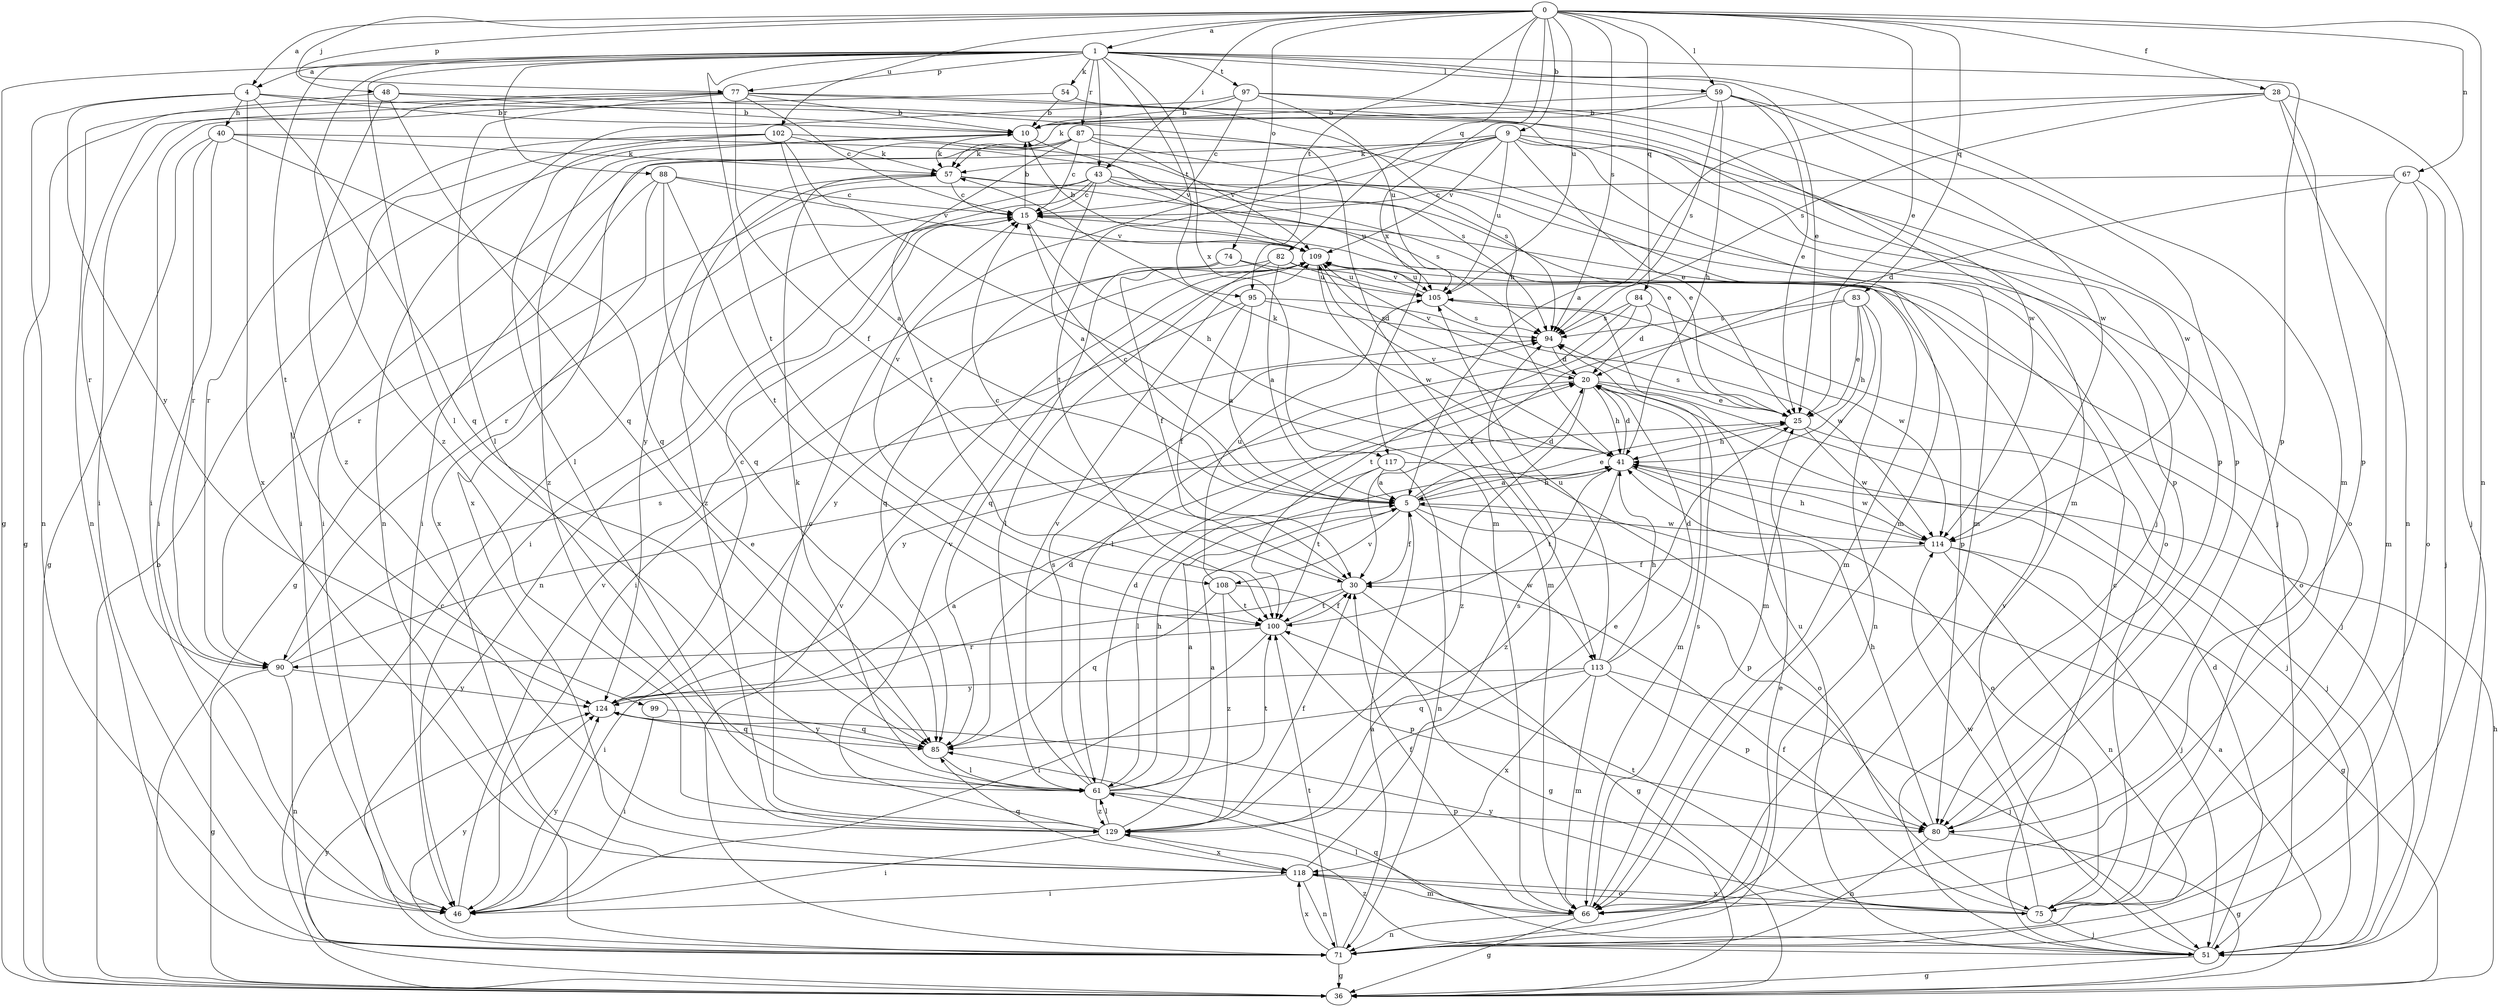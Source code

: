 strict digraph  {
0;
1;
4;
5;
9;
10;
15;
20;
25;
28;
30;
36;
40;
41;
43;
46;
48;
51;
54;
57;
59;
61;
66;
67;
71;
74;
75;
77;
80;
82;
83;
84;
85;
87;
88;
90;
94;
95;
97;
99;
100;
102;
105;
108;
109;
113;
114;
117;
118;
124;
129;
0 -> 1  [label=a];
0 -> 4  [label=a];
0 -> 9  [label=b];
0 -> 25  [label=e];
0 -> 28  [label=f];
0 -> 43  [label=i];
0 -> 48  [label=j];
0 -> 59  [label=l];
0 -> 67  [label=n];
0 -> 71  [label=n];
0 -> 74  [label=o];
0 -> 77  [label=p];
0 -> 82  [label=q];
0 -> 83  [label=q];
0 -> 84  [label=q];
0 -> 94  [label=s];
0 -> 95  [label=t];
0 -> 102  [label=u];
0 -> 105  [label=u];
0 -> 117  [label=x];
1 -> 4  [label=a];
1 -> 25  [label=e];
1 -> 36  [label=g];
1 -> 43  [label=i];
1 -> 54  [label=k];
1 -> 59  [label=l];
1 -> 61  [label=l];
1 -> 66  [label=m];
1 -> 77  [label=p];
1 -> 80  [label=p];
1 -> 87  [label=r];
1 -> 88  [label=r];
1 -> 95  [label=t];
1 -> 97  [label=t];
1 -> 99  [label=t];
1 -> 100  [label=t];
1 -> 117  [label=x];
1 -> 129  [label=z];
4 -> 10  [label=b];
4 -> 40  [label=h];
4 -> 71  [label=n];
4 -> 85  [label=q];
4 -> 113  [label=w];
4 -> 118  [label=x];
4 -> 124  [label=y];
5 -> 15  [label=c];
5 -> 20  [label=d];
5 -> 25  [label=e];
5 -> 30  [label=f];
5 -> 41  [label=h];
5 -> 80  [label=p];
5 -> 108  [label=v];
5 -> 113  [label=w];
5 -> 114  [label=w];
9 -> 25  [label=e];
9 -> 46  [label=i];
9 -> 57  [label=k];
9 -> 66  [label=m];
9 -> 80  [label=p];
9 -> 100  [label=t];
9 -> 105  [label=u];
9 -> 108  [label=v];
9 -> 109  [label=v];
9 -> 114  [label=w];
10 -> 57  [label=k];
10 -> 109  [label=v];
10 -> 129  [label=z];
15 -> 10  [label=b];
15 -> 41  [label=h];
15 -> 66  [label=m];
15 -> 71  [label=n];
15 -> 109  [label=v];
20 -> 25  [label=e];
20 -> 41  [label=h];
20 -> 51  [label=j];
20 -> 66  [label=m];
20 -> 109  [label=v];
20 -> 124  [label=y];
20 -> 129  [label=z];
25 -> 41  [label=h];
25 -> 51  [label=j];
25 -> 94  [label=s];
25 -> 114  [label=w];
28 -> 5  [label=a];
28 -> 10  [label=b];
28 -> 51  [label=j];
28 -> 71  [label=n];
28 -> 80  [label=p];
28 -> 94  [label=s];
30 -> 15  [label=c];
30 -> 36  [label=g];
30 -> 46  [label=i];
30 -> 100  [label=t];
36 -> 5  [label=a];
36 -> 10  [label=b];
36 -> 15  [label=c];
36 -> 41  [label=h];
36 -> 124  [label=y];
40 -> 36  [label=g];
40 -> 46  [label=i];
40 -> 57  [label=k];
40 -> 85  [label=q];
40 -> 90  [label=r];
40 -> 94  [label=s];
41 -> 5  [label=a];
41 -> 20  [label=d];
41 -> 57  [label=k];
41 -> 75  [label=o];
41 -> 100  [label=t];
41 -> 109  [label=v];
41 -> 114  [label=w];
41 -> 129  [label=z];
43 -> 5  [label=a];
43 -> 15  [label=c];
43 -> 25  [label=e];
43 -> 36  [label=g];
43 -> 46  [label=i];
43 -> 75  [label=o];
43 -> 90  [label=r];
43 -> 105  [label=u];
46 -> 109  [label=v];
46 -> 124  [label=y];
48 -> 10  [label=b];
48 -> 71  [label=n];
48 -> 80  [label=p];
48 -> 85  [label=q];
48 -> 129  [label=z];
51 -> 15  [label=c];
51 -> 20  [label=d];
51 -> 36  [label=g];
51 -> 85  [label=q];
51 -> 105  [label=u];
51 -> 109  [label=v];
51 -> 129  [label=z];
54 -> 10  [label=b];
54 -> 46  [label=i];
54 -> 51  [label=j];
57 -> 15  [label=c];
57 -> 25  [label=e];
57 -> 94  [label=s];
57 -> 124  [label=y];
57 -> 129  [label=z];
59 -> 10  [label=b];
59 -> 25  [label=e];
59 -> 41  [label=h];
59 -> 57  [label=k];
59 -> 80  [label=p];
59 -> 94  [label=s];
59 -> 114  [label=w];
61 -> 5  [label=a];
61 -> 20  [label=d];
61 -> 41  [label=h];
61 -> 57  [label=k];
61 -> 80  [label=p];
61 -> 94  [label=s];
61 -> 100  [label=t];
61 -> 109  [label=v];
61 -> 129  [label=z];
66 -> 30  [label=f];
66 -> 36  [label=g];
66 -> 61  [label=l];
66 -> 71  [label=n];
66 -> 94  [label=s];
67 -> 15  [label=c];
67 -> 20  [label=d];
67 -> 51  [label=j];
67 -> 66  [label=m];
67 -> 75  [label=o];
71 -> 5  [label=a];
71 -> 25  [label=e];
71 -> 36  [label=g];
71 -> 100  [label=t];
71 -> 109  [label=v];
71 -> 118  [label=x];
71 -> 124  [label=y];
74 -> 30  [label=f];
74 -> 75  [label=o];
74 -> 85  [label=q];
74 -> 105  [label=u];
75 -> 30  [label=f];
75 -> 51  [label=j];
75 -> 100  [label=t];
75 -> 114  [label=w];
75 -> 118  [label=x];
75 -> 124  [label=y];
77 -> 10  [label=b];
77 -> 15  [label=c];
77 -> 30  [label=f];
77 -> 36  [label=g];
77 -> 41  [label=h];
77 -> 46  [label=i];
77 -> 61  [label=l];
77 -> 90  [label=r];
77 -> 114  [label=w];
80 -> 36  [label=g];
80 -> 41  [label=h];
80 -> 71  [label=n];
82 -> 5  [label=a];
82 -> 61  [label=l];
82 -> 80  [label=p];
82 -> 85  [label=q];
82 -> 105  [label=u];
83 -> 25  [label=e];
83 -> 30  [label=f];
83 -> 41  [label=h];
83 -> 66  [label=m];
83 -> 71  [label=n];
83 -> 94  [label=s];
84 -> 20  [label=d];
84 -> 51  [label=j];
84 -> 61  [label=l];
84 -> 94  [label=s];
84 -> 100  [label=t];
85 -> 20  [label=d];
85 -> 61  [label=l];
85 -> 124  [label=y];
87 -> 15  [label=c];
87 -> 46  [label=i];
87 -> 57  [label=k];
87 -> 66  [label=m];
87 -> 75  [label=o];
87 -> 100  [label=t];
87 -> 109  [label=v];
87 -> 118  [label=x];
88 -> 15  [label=c];
88 -> 85  [label=q];
88 -> 90  [label=r];
88 -> 100  [label=t];
88 -> 109  [label=v];
88 -> 118  [label=x];
90 -> 25  [label=e];
90 -> 36  [label=g];
90 -> 71  [label=n];
90 -> 94  [label=s];
90 -> 124  [label=y];
94 -> 20  [label=d];
95 -> 5  [label=a];
95 -> 30  [label=f];
95 -> 94  [label=s];
95 -> 114  [label=w];
95 -> 124  [label=y];
97 -> 10  [label=b];
97 -> 15  [label=c];
97 -> 51  [label=j];
97 -> 66  [label=m];
97 -> 71  [label=n];
97 -> 105  [label=u];
99 -> 46  [label=i];
99 -> 85  [label=q];
100 -> 30  [label=f];
100 -> 46  [label=i];
100 -> 80  [label=p];
100 -> 90  [label=r];
102 -> 5  [label=a];
102 -> 46  [label=i];
102 -> 57  [label=k];
102 -> 61  [label=l];
102 -> 66  [label=m];
102 -> 90  [label=r];
102 -> 94  [label=s];
105 -> 94  [label=s];
105 -> 109  [label=v];
105 -> 114  [label=w];
108 -> 36  [label=g];
108 -> 85  [label=q];
108 -> 100  [label=t];
108 -> 105  [label=u];
108 -> 129  [label=z];
109 -> 10  [label=b];
109 -> 20  [label=d];
109 -> 46  [label=i];
109 -> 66  [label=m];
109 -> 105  [label=u];
113 -> 20  [label=d];
113 -> 41  [label=h];
113 -> 51  [label=j];
113 -> 66  [label=m];
113 -> 80  [label=p];
113 -> 85  [label=q];
113 -> 105  [label=u];
113 -> 118  [label=x];
113 -> 124  [label=y];
114 -> 30  [label=f];
114 -> 36  [label=g];
114 -> 41  [label=h];
114 -> 51  [label=j];
114 -> 71  [label=n];
117 -> 5  [label=a];
117 -> 61  [label=l];
117 -> 71  [label=n];
117 -> 75  [label=o];
117 -> 100  [label=t];
118 -> 46  [label=i];
118 -> 66  [label=m];
118 -> 71  [label=n];
118 -> 75  [label=o];
118 -> 85  [label=q];
118 -> 94  [label=s];
124 -> 5  [label=a];
124 -> 15  [label=c];
124 -> 85  [label=q];
129 -> 5  [label=a];
129 -> 15  [label=c];
129 -> 25  [label=e];
129 -> 30  [label=f];
129 -> 46  [label=i];
129 -> 61  [label=l];
129 -> 109  [label=v];
129 -> 118  [label=x];
}
